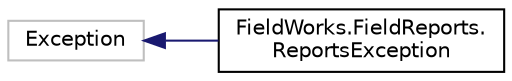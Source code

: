 digraph "クラス階層図"
{
 // LATEX_PDF_SIZE
  edge [fontname="Helvetica",fontsize="10",labelfontname="Helvetica",labelfontsize="10"];
  node [fontname="Helvetica",fontsize="10",shape=record];
  rankdir="LR";
  Node2 [label="Exception",height=0.2,width=0.4,color="grey75", fillcolor="white", style="filled",tooltip=" "];
  Node2 -> Node0 [dir="back",color="midnightblue",fontsize="10",style="solid",fontname="Helvetica"];
  Node0 [label="FieldWorks.FieldReports.\lReportsException",height=0.2,width=0.4,color="black", fillcolor="white", style="filled",URL="$classFieldWorks_1_1FieldReports_1_1ReportsException.html",tooltip=" "];
}
